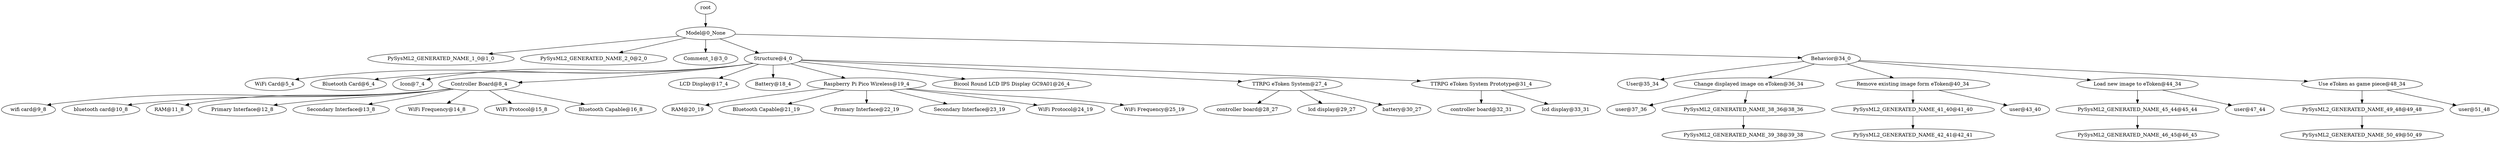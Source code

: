 digraph tree {
    "root";
    "Model@0_None";
    "PySysML2_GENERATED_NAME_1_0@1_0";
    "PySysML2_GENERATED_NAME_2_0@2_0";
    "Comment_1@3_0";
    "Structure@4_0";
    "WiFi Card@5_4";
    "Bluetooth Card@6_4";
    "Icon@7_4";
    "Controller Board@8_4";
    "wifi card@9_8";
    "bluetooth card@10_8";
    "RAM@11_8";
    "Primary Interface@12_8";
    "Secondary Interface@13_8";
    "WiFi Frequency@14_8";
    "WiFi Protocol@15_8";
    "Bluetooth Capable@16_8";
    "LCD Display@17_4";
    "Battery@18_4";
    "Raspberry Pi Pico Wireless@19_4";
    "RAM@20_19";
    "Bluetooth Capable@21_19";
    "Primary Interface@22_19";
    "Secondary Interface@23_19";
    "WiFi Protocol@24_19";
    "WiFi Frequency@25_19";
    "Bicool Round LCD IPS Display GC9A01@26_4";
    "TTRPG eToken System@27_4";
    "controller board@28_27";
    "lcd display@29_27";
    "battery@30_27";
    "TTRPG eToken System Prototype@31_4";
    "controller board@32_31";
    "lcd display@33_31";
    "Behavior@34_0";
    "User@35_34";
    "Change displayed image on eToken@36_34";
    "user@37_36";
    "PySysML2_GENERATED_NAME_38_36@38_36";
    "PySysML2_GENERATED_NAME_39_38@39_38";
    "Remove existing image form eToken@40_34";
    "PySysML2_GENERATED_NAME_41_40@41_40";
    "PySysML2_GENERATED_NAME_42_41@42_41";
    "user@43_40";
    "Load new image to eToken@44_34";
    "PySysML2_GENERATED_NAME_45_44@45_44";
    "PySysML2_GENERATED_NAME_46_45@46_45";
    "user@47_44";
    "Use eToken as game piece@48_34";
    "PySysML2_GENERATED_NAME_49_48@49_48";
    "PySysML2_GENERATED_NAME_50_49@50_49";
    "user@51_48";
    "root" -> "Model@0_None";
    "Model@0_None" -> "PySysML2_GENERATED_NAME_1_0@1_0";
    "Model@0_None" -> "PySysML2_GENERATED_NAME_2_0@2_0";
    "Model@0_None" -> "Comment_1@3_0";
    "Model@0_None" -> "Structure@4_0";
    "Model@0_None" -> "Behavior@34_0";
    "Structure@4_0" -> "WiFi Card@5_4";
    "Structure@4_0" -> "Bluetooth Card@6_4";
    "Structure@4_0" -> "Icon@7_4";
    "Structure@4_0" -> "Controller Board@8_4";
    "Structure@4_0" -> "LCD Display@17_4";
    "Structure@4_0" -> "Battery@18_4";
    "Structure@4_0" -> "Raspberry Pi Pico Wireless@19_4";
    "Structure@4_0" -> "Bicool Round LCD IPS Display GC9A01@26_4";
    "Structure@4_0" -> "TTRPG eToken System@27_4";
    "Structure@4_0" -> "TTRPG eToken System Prototype@31_4";
    "Controller Board@8_4" -> "wifi card@9_8";
    "Controller Board@8_4" -> "bluetooth card@10_8";
    "Controller Board@8_4" -> "RAM@11_8";
    "Controller Board@8_4" -> "Primary Interface@12_8";
    "Controller Board@8_4" -> "Secondary Interface@13_8";
    "Controller Board@8_4" -> "WiFi Frequency@14_8";
    "Controller Board@8_4" -> "WiFi Protocol@15_8";
    "Controller Board@8_4" -> "Bluetooth Capable@16_8";
    "Raspberry Pi Pico Wireless@19_4" -> "RAM@20_19";
    "Raspberry Pi Pico Wireless@19_4" -> "Bluetooth Capable@21_19";
    "Raspberry Pi Pico Wireless@19_4" -> "Primary Interface@22_19";
    "Raspberry Pi Pico Wireless@19_4" -> "Secondary Interface@23_19";
    "Raspberry Pi Pico Wireless@19_4" -> "WiFi Protocol@24_19";
    "Raspberry Pi Pico Wireless@19_4" -> "WiFi Frequency@25_19";
    "TTRPG eToken System@27_4" -> "controller board@28_27";
    "TTRPG eToken System@27_4" -> "lcd display@29_27";
    "TTRPG eToken System@27_4" -> "battery@30_27";
    "TTRPG eToken System Prototype@31_4" -> "controller board@32_31";
    "TTRPG eToken System Prototype@31_4" -> "lcd display@33_31";
    "Behavior@34_0" -> "User@35_34";
    "Behavior@34_0" -> "Change displayed image on eToken@36_34";
    "Behavior@34_0" -> "Remove existing image form eToken@40_34";
    "Behavior@34_0" -> "Load new image to eToken@44_34";
    "Behavior@34_0" -> "Use eToken as game piece@48_34";
    "Change displayed image on eToken@36_34" -> "user@37_36";
    "Change displayed image on eToken@36_34" -> "PySysML2_GENERATED_NAME_38_36@38_36";
    "PySysML2_GENERATED_NAME_38_36@38_36" -> "PySysML2_GENERATED_NAME_39_38@39_38";
    "Remove existing image form eToken@40_34" -> "PySysML2_GENERATED_NAME_41_40@41_40";
    "Remove existing image form eToken@40_34" -> "user@43_40";
    "PySysML2_GENERATED_NAME_41_40@41_40" -> "PySysML2_GENERATED_NAME_42_41@42_41";
    "Load new image to eToken@44_34" -> "PySysML2_GENERATED_NAME_45_44@45_44";
    "Load new image to eToken@44_34" -> "user@47_44";
    "PySysML2_GENERATED_NAME_45_44@45_44" -> "PySysML2_GENERATED_NAME_46_45@46_45";
    "Use eToken as game piece@48_34" -> "PySysML2_GENERATED_NAME_49_48@49_48";
    "Use eToken as game piece@48_34" -> "user@51_48";
    "PySysML2_GENERATED_NAME_49_48@49_48" -> "PySysML2_GENERATED_NAME_50_49@50_49";
}
